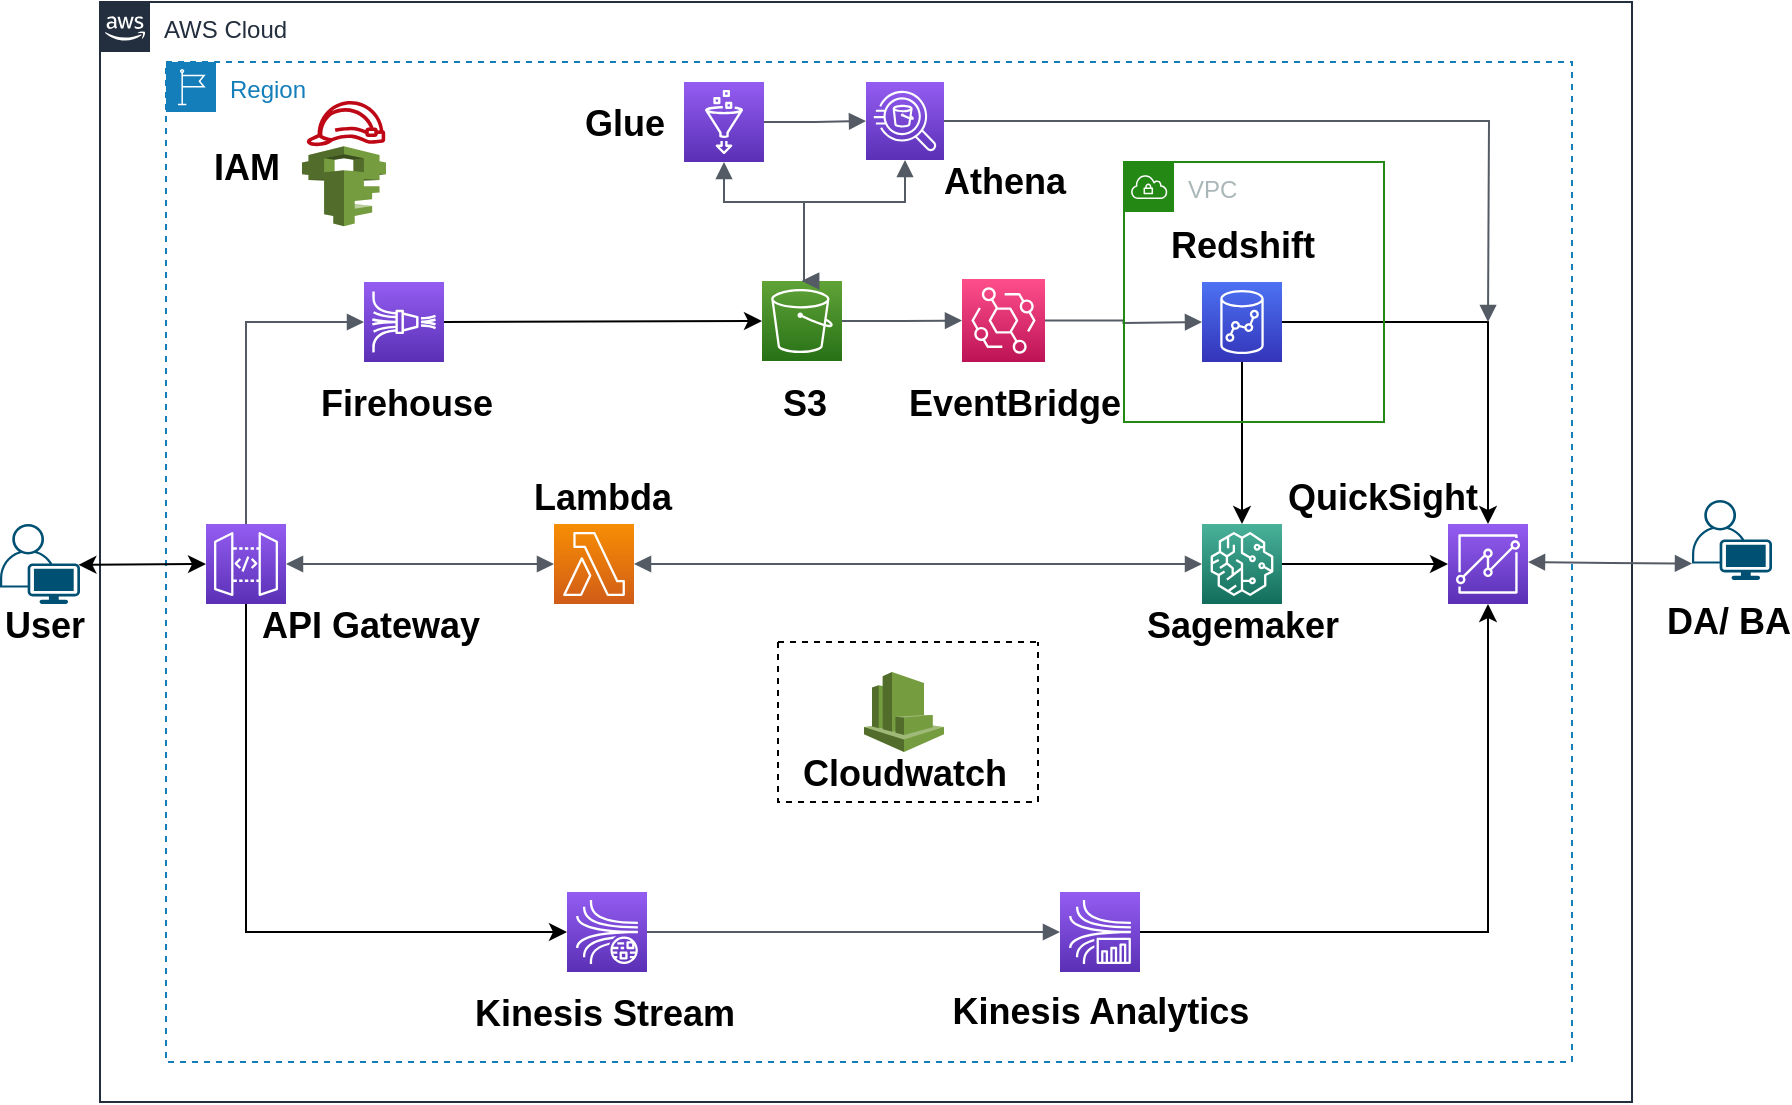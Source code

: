 <mxfile version="16.6.6" type="github">
  <diagram id="dGK5xZqpM7XCNRweWZIY" name="Page-1">
    <mxGraphModel dx="1278" dy="547" grid="1" gridSize="10" guides="1" tooltips="1" connect="1" arrows="1" fold="1" page="1" pageScale="1" pageWidth="850" pageHeight="1100" math="0" shadow="0">
      <root>
        <mxCell id="0" />
        <mxCell id="1" parent="0" />
        <mxCell id="s2iLsqbhEoJUC6y4_RUH-1" value="AWS Cloud" style="points=[[0,0],[0.25,0],[0.5,0],[0.75,0],[1,0],[1,0.25],[1,0.5],[1,0.75],[1,1],[0.75,1],[0.5,1],[0.25,1],[0,1],[0,0.75],[0,0.5],[0,0.25]];outlineConnect=0;gradientColor=none;html=1;whiteSpace=wrap;fontSize=12;fontStyle=0;container=1;pointerEvents=0;collapsible=0;recursiveResize=0;shape=mxgraph.aws4.group;grIcon=mxgraph.aws4.group_aws_cloud_alt;strokeColor=#232F3E;fillColor=none;verticalAlign=top;align=left;spacingLeft=30;fontColor=#232F3E;dashed=0;" parent="1" vertex="1">
          <mxGeometry x="68" y="220" width="766" height="550" as="geometry" />
        </mxCell>
        <mxCell id="s2iLsqbhEoJUC6y4_RUH-2" value="Region" style="points=[[0,0],[0.25,0],[0.5,0],[0.75,0],[1,0],[1,0.25],[1,0.5],[1,0.75],[1,1],[0.75,1],[0.5,1],[0.25,1],[0,1],[0,0.75],[0,0.5],[0,0.25]];outlineConnect=0;gradientColor=none;html=1;whiteSpace=wrap;fontSize=12;fontStyle=0;container=1;pointerEvents=0;collapsible=0;recursiveResize=0;shape=mxgraph.aws4.group;grIcon=mxgraph.aws4.group_region;strokeColor=#147EBA;fillColor=none;verticalAlign=top;align=left;spacingLeft=30;fontColor=#147EBA;dashed=1;" parent="1" vertex="1">
          <mxGeometry x="101" y="250" width="703" height="500" as="geometry" />
        </mxCell>
        <mxCell id="s2iLsqbhEoJUC6y4_RUH-9" value="" style="sketch=0;points=[[0,0,0],[0.25,0,0],[0.5,0,0],[0.75,0,0],[1,0,0],[0,1,0],[0.25,1,0],[0.5,1,0],[0.75,1,0],[1,1,0],[0,0.25,0],[0,0.5,0],[0,0.75,0],[1,0.25,0],[1,0.5,0],[1,0.75,0]];outlineConnect=0;fontColor=#232F3E;gradientColor=#945DF2;gradientDirection=north;fillColor=#5A30B5;strokeColor=#ffffff;dashed=0;verticalLabelPosition=bottom;verticalAlign=top;align=center;html=1;fontSize=12;fontStyle=0;aspect=fixed;shape=mxgraph.aws4.resourceIcon;resIcon=mxgraph.aws4.kinesis_data_firehose;" parent="s2iLsqbhEoJUC6y4_RUH-2" vertex="1">
          <mxGeometry x="99" y="110" width="40" height="40" as="geometry" />
        </mxCell>
        <mxCell id="s2iLsqbhEoJUC6y4_RUH-8" value="" style="sketch=0;points=[[0,0,0],[0.25,0,0],[0.5,0,0],[0.75,0,0],[1,0,0],[0,1,0],[0.25,1,0],[0.5,1,0],[0.75,1,0],[1,1,0],[0,0.25,0],[0,0.5,0],[0,0.75,0],[1,0.25,0],[1,0.5,0],[1,0.75,0]];outlineConnect=0;fontColor=#232F3E;gradientColor=#945DF2;gradientDirection=north;fillColor=#5A30B5;strokeColor=#ffffff;dashed=0;verticalLabelPosition=bottom;verticalAlign=top;align=center;html=1;fontSize=12;fontStyle=0;aspect=fixed;shape=mxgraph.aws4.resourceIcon;resIcon=mxgraph.aws4.kinesis_data_streams;" parent="s2iLsqbhEoJUC6y4_RUH-2" vertex="1">
          <mxGeometry x="200.5" y="415" width="40" height="40" as="geometry" />
        </mxCell>
        <mxCell id="s2iLsqbhEoJUC6y4_RUH-11" value="" style="sketch=0;points=[[0,0,0],[0.25,0,0],[0.5,0,0],[0.75,0,0],[1,0,0],[0,1,0],[0.25,1,0],[0.5,1,0],[0.75,1,0],[1,1,0],[0,0.25,0],[0,0.5,0],[0,0.75,0],[1,0.25,0],[1,0.5,0],[1,0.75,0]];outlineConnect=0;fontColor=#232F3E;gradientColor=#945DF2;gradientDirection=north;fillColor=#5A30B5;strokeColor=#ffffff;dashed=0;verticalLabelPosition=bottom;verticalAlign=top;align=center;html=1;fontSize=12;fontStyle=0;aspect=fixed;shape=mxgraph.aws4.resourceIcon;resIcon=mxgraph.aws4.api_gateway;" parent="s2iLsqbhEoJUC6y4_RUH-2" vertex="1">
          <mxGeometry x="20" y="231" width="40" height="40" as="geometry" />
        </mxCell>
        <mxCell id="s2iLsqbhEoJUC6y4_RUH-15" value="" style="sketch=0;points=[[0,0,0],[0.25,0,0],[0.5,0,0],[0.75,0,0],[1,0,0],[0,1,0],[0.25,1,0],[0.5,1,0],[0.75,1,0],[1,1,0],[0,0.25,0],[0,0.5,0],[0,0.75,0],[1,0.25,0],[1,0.5,0],[1,0.75,0]];outlineConnect=0;fontColor=#232F3E;gradientColor=#945DF2;gradientDirection=north;fillColor=#5A30B5;strokeColor=#ffffff;dashed=0;verticalLabelPosition=bottom;verticalAlign=top;align=center;html=1;fontSize=12;fontStyle=0;aspect=fixed;shape=mxgraph.aws4.resourceIcon;resIcon=mxgraph.aws4.glue;" parent="s2iLsqbhEoJUC6y4_RUH-2" vertex="1">
          <mxGeometry x="259" y="10" width="40" height="40" as="geometry" />
        </mxCell>
        <mxCell id="s2iLsqbhEoJUC6y4_RUH-16" value="" style="sketch=0;points=[[0,0,0],[0.25,0,0],[0.5,0,0],[0.75,0,0],[1,0,0],[0,1,0],[0.25,1,0],[0.5,1,0],[0.75,1,0],[1,1,0],[0,0.25,0],[0,0.5,0],[0,0.75,0],[1,0.25,0],[1,0.5,0],[1,0.75,0]];outlineConnect=0;fontColor=#232F3E;gradientColor=#945DF2;gradientDirection=north;fillColor=#5A30B5;strokeColor=#ffffff;dashed=0;verticalLabelPosition=bottom;verticalAlign=top;align=center;html=1;fontSize=12;fontStyle=0;aspect=fixed;shape=mxgraph.aws4.resourceIcon;resIcon=mxgraph.aws4.athena;" parent="s2iLsqbhEoJUC6y4_RUH-2" vertex="1">
          <mxGeometry x="350" y="10" width="39" height="39" as="geometry" />
        </mxCell>
        <mxCell id="HMBIdSZYqoNYSO5b0g_p-14" value="" style="edgeStyle=orthogonalEdgeStyle;rounded=0;orthogonalLoop=1;jettySize=auto;html=1;entryX=0.5;entryY=0;entryDx=0;entryDy=0;entryPerimeter=0;" parent="s2iLsqbhEoJUC6y4_RUH-2" source="s2iLsqbhEoJUC6y4_RUH-18" target="s2iLsqbhEoJUC6y4_RUH-20" edge="1">
          <mxGeometry relative="1" as="geometry" />
        </mxCell>
        <mxCell id="s2iLsqbhEoJUC6y4_RUH-18" value="" style="sketch=0;points=[[0,0,0],[0.25,0,0],[0.5,0,0],[0.75,0,0],[1,0,0],[0,1,0],[0.25,1,0],[0.5,1,0],[0.75,1,0],[1,1,0],[0,0.25,0],[0,0.5,0],[0,0.75,0],[1,0.25,0],[1,0.5,0],[1,0.75,0]];outlineConnect=0;fontColor=#232F3E;gradientColor=#4D72F3;gradientDirection=north;fillColor=#3334B9;strokeColor=#ffffff;dashed=0;verticalLabelPosition=bottom;verticalAlign=top;align=center;html=1;fontSize=12;fontStyle=0;aspect=fixed;shape=mxgraph.aws4.resourceIcon;resIcon=mxgraph.aws4.redshift;" parent="s2iLsqbhEoJUC6y4_RUH-2" vertex="1">
          <mxGeometry x="518" y="110" width="40" height="40" as="geometry" />
        </mxCell>
        <mxCell id="s2iLsqbhEoJUC6y4_RUH-19" value="" style="sketch=0;points=[[0,0,0],[0.25,0,0],[0.5,0,0],[0.75,0,0],[1,0,0],[0,1,0],[0.25,1,0],[0.5,1,0],[0.75,1,0],[1,1,0],[0,0.25,0],[0,0.5,0],[0,0.75,0],[1,0.25,0],[1,0.5,0],[1,0.75,0]];outlineConnect=0;fontColor=#232F3E;gradientColor=#60A337;gradientDirection=north;fillColor=#277116;strokeColor=#ffffff;dashed=0;verticalLabelPosition=bottom;verticalAlign=top;align=center;html=1;fontSize=12;fontStyle=0;aspect=fixed;shape=mxgraph.aws4.resourceIcon;resIcon=mxgraph.aws4.s3;" parent="s2iLsqbhEoJUC6y4_RUH-2" vertex="1">
          <mxGeometry x="298" y="109.5" width="40" height="40" as="geometry" />
        </mxCell>
        <mxCell id="HMBIdSZYqoNYSO5b0g_p-13" value="" style="edgeStyle=orthogonalEdgeStyle;rounded=0;orthogonalLoop=1;jettySize=auto;html=1;" parent="s2iLsqbhEoJUC6y4_RUH-2" source="s2iLsqbhEoJUC6y4_RUH-20" target="s2iLsqbhEoJUC6y4_RUH-21" edge="1">
          <mxGeometry relative="1" as="geometry" />
        </mxCell>
        <mxCell id="s2iLsqbhEoJUC6y4_RUH-21" value="" style="sketch=0;points=[[0,0,0],[0.25,0,0],[0.5,0,0],[0.75,0,0],[1,0,0],[0,1,0],[0.25,1,0],[0.5,1,0],[0.75,1,0],[1,1,0],[0,0.25,0],[0,0.5,0],[0,0.75,0],[1,0.25,0],[1,0.5,0],[1,0.75,0]];outlineConnect=0;fontColor=#232F3E;gradientColor=#945DF2;gradientDirection=north;fillColor=#5A30B5;strokeColor=#ffffff;dashed=0;verticalLabelPosition=bottom;verticalAlign=top;align=center;html=1;fontSize=12;fontStyle=0;aspect=fixed;shape=mxgraph.aws4.resourceIcon;resIcon=mxgraph.aws4.quicksight;" parent="s2iLsqbhEoJUC6y4_RUH-2" vertex="1">
          <mxGeometry x="641" y="231" width="40" height="40" as="geometry" />
        </mxCell>
        <mxCell id="s2iLsqbhEoJUC6y4_RUH-30" value="" style="sketch=0;points=[[0,0,0],[0.25,0,0],[0.5,0,0],[0.75,0,0],[1,0,0],[0,1,0],[0.25,1,0],[0.5,1,0],[0.75,1,0],[1,1,0],[0,0.25,0],[0,0.5,0],[0,0.75,0],[1,0.25,0],[1,0.5,0],[1,0.75,0]];outlineConnect=0;fontColor=#232F3E;gradientColor=#945DF2;gradientDirection=north;fillColor=#5A30B5;strokeColor=#ffffff;dashed=0;verticalLabelPosition=bottom;verticalAlign=top;align=center;html=1;fontSize=12;fontStyle=0;aspect=fixed;shape=mxgraph.aws4.resourceIcon;resIcon=mxgraph.aws4.kinesis_data_analytics;" parent="s2iLsqbhEoJUC6y4_RUH-2" vertex="1">
          <mxGeometry x="447" y="415" width="40" height="40" as="geometry" />
        </mxCell>
        <mxCell id="s2iLsqbhEoJUC6y4_RUH-31" value="" style="sketch=0;points=[[0,0,0],[0.25,0,0],[0.5,0,0],[0.75,0,0],[1,0,0],[0,1,0],[0.25,1,0],[0.5,1,0],[0.75,1,0],[1,1,0],[0,0.25,0],[0,0.5,0],[0,0.75,0],[1,0.25,0],[1,0.5,0],[1,0.75,0]];outlineConnect=0;fontColor=#232F3E;gradientColor=#FF4F8B;gradientDirection=north;fillColor=#BC1356;strokeColor=#ffffff;dashed=0;verticalLabelPosition=bottom;verticalAlign=top;align=center;html=1;fontSize=12;fontStyle=0;aspect=fixed;shape=mxgraph.aws4.resourceIcon;resIcon=mxgraph.aws4.eventbridge;" parent="s2iLsqbhEoJUC6y4_RUH-2" vertex="1">
          <mxGeometry x="398" y="108.5" width="41.5" height="41.5" as="geometry" />
        </mxCell>
        <mxCell id="9eLovBIwxHbZl7EOSkrw-1" value="" style="edgeStyle=orthogonalEdgeStyle;html=1;endArrow=block;elbow=vertical;startArrow=none;endFill=1;strokeColor=#545B64;rounded=0;entryX=0;entryY=0.5;entryDx=0;entryDy=0;entryPerimeter=0;exitX=0.5;exitY=0;exitDx=0;exitDy=0;exitPerimeter=0;" parent="s2iLsqbhEoJUC6y4_RUH-2" source="s2iLsqbhEoJUC6y4_RUH-11" target="s2iLsqbhEoJUC6y4_RUH-9" edge="1">
          <mxGeometry width="100" relative="1" as="geometry">
            <mxPoint x="-60" y="-120" as="sourcePoint" />
            <mxPoint x="140" y="380" as="targetPoint" />
          </mxGeometry>
        </mxCell>
        <mxCell id="9eLovBIwxHbZl7EOSkrw-6" value="" style="edgeStyle=orthogonalEdgeStyle;html=1;endArrow=block;elbow=vertical;startArrow=none;endFill=1;strokeColor=#545B64;rounded=0;exitX=1;exitY=0.5;exitDx=0;exitDy=0;exitPerimeter=0;" parent="s2iLsqbhEoJUC6y4_RUH-2" source="s2iLsqbhEoJUC6y4_RUH-31" edge="1">
          <mxGeometry width="100" relative="1" as="geometry">
            <mxPoint x="478" y="130" as="sourcePoint" />
            <mxPoint x="518" y="130" as="targetPoint" />
          </mxGeometry>
        </mxCell>
        <mxCell id="9eLovBIwxHbZl7EOSkrw-12" value="" style="edgeStyle=orthogonalEdgeStyle;html=1;endArrow=block;elbow=vertical;startArrow=none;endFill=1;strokeColor=#545B64;rounded=0;exitX=1;exitY=0.5;exitDx=0;exitDy=0;exitPerimeter=0;entryX=0;entryY=0.5;entryDx=0;entryDy=0;entryPerimeter=0;" parent="s2iLsqbhEoJUC6y4_RUH-2" source="s2iLsqbhEoJUC6y4_RUH-8" target="s2iLsqbhEoJUC6y4_RUH-30" edge="1">
          <mxGeometry width="100" relative="1" as="geometry">
            <mxPoint x="319" y="435" as="sourcePoint" />
            <mxPoint x="359" y="435" as="targetPoint" />
          </mxGeometry>
        </mxCell>
        <mxCell id="9eLovBIwxHbZl7EOSkrw-20" value="&lt;font style=&quot;font-size: 18px&quot;&gt;Glue&lt;/font&gt;" style="text;strokeColor=none;fillColor=none;html=1;fontSize=20;fontStyle=1;verticalAlign=middle;align=center;" parent="s2iLsqbhEoJUC6y4_RUH-2" vertex="1">
          <mxGeometry x="179" y="19.5" width="100" height="20" as="geometry" />
        </mxCell>
        <mxCell id="fpjOU6GNy4gnwpdHoLkg-1" value="" style="edgeStyle=orthogonalEdgeStyle;html=1;endArrow=block;elbow=vertical;startArrow=none;endFill=1;strokeColor=#545B64;rounded=0;entryX=0;entryY=0.5;entryDx=0;entryDy=0;entryPerimeter=0;exitX=1;exitY=0.5;exitDx=0;exitDy=0;exitPerimeter=0;" parent="s2iLsqbhEoJUC6y4_RUH-2" source="s2iLsqbhEoJUC6y4_RUH-15" target="s2iLsqbhEoJUC6y4_RUH-16" edge="1">
          <mxGeometry width="100" relative="1" as="geometry">
            <mxPoint x="339" y="30" as="sourcePoint" />
            <mxPoint x="379" y="29.5" as="targetPoint" />
          </mxGeometry>
        </mxCell>
        <mxCell id="fpjOU6GNy4gnwpdHoLkg-2" value="&lt;font style=&quot;font-size: 18px&quot;&gt;Athena&lt;/font&gt;" style="text;strokeColor=none;fillColor=none;html=1;fontSize=20;fontStyle=1;verticalAlign=middle;align=center;" parent="s2iLsqbhEoJUC6y4_RUH-2" vertex="1">
          <mxGeometry x="368.75" y="49" width="100" height="20" as="geometry" />
        </mxCell>
        <mxCell id="fpjOU6GNy4gnwpdHoLkg-4" value="&lt;font style=&quot;font-size: 18px&quot;&gt;Redshift&lt;/font&gt;" style="text;strokeColor=none;fillColor=none;html=1;fontSize=20;fontStyle=1;verticalAlign=middle;align=center;" parent="s2iLsqbhEoJUC6y4_RUH-2" vertex="1">
          <mxGeometry x="488" y="81" width="100" height="20" as="geometry" />
        </mxCell>
        <mxCell id="fpjOU6GNy4gnwpdHoLkg-6" value="" style="edgeStyle=orthogonalEdgeStyle;html=1;endArrow=block;elbow=vertical;startArrow=none;endFill=1;strokeColor=#545B64;rounded=0;exitX=1;exitY=0.5;exitDx=0;exitDy=0;exitPerimeter=0;entryX=0;entryY=0.5;entryDx=0;entryDy=0;entryPerimeter=0;" parent="s2iLsqbhEoJUC6y4_RUH-2" source="s2iLsqbhEoJUC6y4_RUH-19" target="s2iLsqbhEoJUC6y4_RUH-31" edge="1">
          <mxGeometry width="100" relative="1" as="geometry">
            <mxPoint x="247" y="140" as="sourcePoint" />
            <mxPoint x="287" y="140" as="targetPoint" />
          </mxGeometry>
        </mxCell>
        <mxCell id="fpjOU6GNy4gnwpdHoLkg-7" value="" style="edgeStyle=orthogonalEdgeStyle;html=1;endArrow=block;elbow=vertical;startArrow=block;startFill=1;endFill=1;strokeColor=#545B64;rounded=0;exitX=0.5;exitY=1;exitDx=0;exitDy=0;exitPerimeter=0;entryX=0.5;entryY=0;entryDx=0;entryDy=0;entryPerimeter=0;" parent="s2iLsqbhEoJUC6y4_RUH-2" source="s2iLsqbhEoJUC6y4_RUH-15" target="s2iLsqbhEoJUC6y4_RUH-19" edge="1">
          <mxGeometry width="100" relative="1" as="geometry">
            <mxPoint x="279" y="70" as="sourcePoint" />
            <mxPoint x="379" y="70" as="targetPoint" />
            <Array as="points">
              <mxPoint x="279" y="70" />
              <mxPoint x="319" y="70" />
            </Array>
          </mxGeometry>
        </mxCell>
        <mxCell id="fpjOU6GNy4gnwpdHoLkg-8" value="" style="edgeStyle=orthogonalEdgeStyle;html=1;endArrow=block;elbow=vertical;startArrow=block;startFill=1;endFill=1;strokeColor=#545B64;rounded=0;exitX=0.5;exitY=1;exitDx=0;exitDy=0;exitPerimeter=0;entryX=0.5;entryY=0;entryDx=0;entryDy=0;entryPerimeter=0;" parent="s2iLsqbhEoJUC6y4_RUH-2" source="s2iLsqbhEoJUC6y4_RUH-16" target="s2iLsqbhEoJUC6y4_RUH-19" edge="1">
          <mxGeometry width="100" relative="1" as="geometry">
            <mxPoint x="369" y="70" as="sourcePoint" />
            <mxPoint x="469" y="70" as="targetPoint" />
            <Array as="points">
              <mxPoint x="370" y="70" />
              <mxPoint x="319" y="70" />
            </Array>
          </mxGeometry>
        </mxCell>
        <mxCell id="fpjOU6GNy4gnwpdHoLkg-9" value="&lt;font style=&quot;font-size: 18px&quot;&gt;EventBridge&lt;/font&gt;" style="text;strokeColor=none;fillColor=none;html=1;fontSize=20;fontStyle=1;verticalAlign=middle;align=center;" parent="s2iLsqbhEoJUC6y4_RUH-2" vertex="1">
          <mxGeometry x="374" y="160" width="100" height="20" as="geometry" />
        </mxCell>
        <mxCell id="HMBIdSZYqoNYSO5b0g_p-6" value="&lt;font style=&quot;font-size: 18px&quot;&gt;Firehouse&lt;/font&gt;" style="text;strokeColor=none;fillColor=none;html=1;fontSize=20;fontStyle=1;verticalAlign=middle;align=center;" parent="s2iLsqbhEoJUC6y4_RUH-2" vertex="1">
          <mxGeometry x="70" y="160" width="99" height="20" as="geometry" />
        </mxCell>
        <mxCell id="HMBIdSZYqoNYSO5b0g_p-7" value="&lt;font style=&quot;font-size: 18px&quot;&gt;S3&lt;/font&gt;" style="text;strokeColor=none;fillColor=none;html=1;fontSize=20;fontStyle=1;verticalAlign=middle;align=center;" parent="s2iLsqbhEoJUC6y4_RUH-2" vertex="1">
          <mxGeometry x="269" y="160" width="100" height="20" as="geometry" />
        </mxCell>
        <mxCell id="HMBIdSZYqoNYSO5b0g_p-9" value="&lt;font style=&quot;font-size: 18px&quot;&gt;Kinesis Stream&lt;/font&gt;" style="text;strokeColor=none;fillColor=none;html=1;fontSize=20;fontStyle=1;verticalAlign=middle;align=center;" parent="s2iLsqbhEoJUC6y4_RUH-2" vertex="1">
          <mxGeometry x="169" y="465" width="100" height="20" as="geometry" />
        </mxCell>
        <mxCell id="HMBIdSZYqoNYSO5b0g_p-10" value="&lt;font style=&quot;font-size: 18px&quot;&gt;Kinesis Analytics&lt;/font&gt;" style="text;strokeColor=none;fillColor=none;html=1;fontSize=20;fontStyle=1;verticalAlign=middle;align=center;" parent="s2iLsqbhEoJUC6y4_RUH-2" vertex="1">
          <mxGeometry x="417" y="464" width="100" height="20" as="geometry" />
        </mxCell>
        <mxCell id="HMBIdSZYqoNYSO5b0g_p-11" value="&lt;font style=&quot;font-size: 18px&quot;&gt;API Gateway&lt;/font&gt;" style="text;strokeColor=none;fillColor=none;html=1;fontSize=20;fontStyle=1;verticalAlign=middle;align=center;" parent="s2iLsqbhEoJUC6y4_RUH-2" vertex="1">
          <mxGeometry x="52" y="271" width="100" height="20" as="geometry" />
        </mxCell>
        <mxCell id="s2iLsqbhEoJUC6y4_RUH-20" value="" style="sketch=0;points=[[0,0,0],[0.25,0,0],[0.5,0,0],[0.75,0,0],[1,0,0],[0,1,0],[0.25,1,0],[0.5,1,0],[0.75,1,0],[1,1,0],[0,0.25,0],[0,0.5,0],[0,0.75,0],[1,0.25,0],[1,0.5,0],[1,0.75,0]];outlineConnect=0;fontColor=#232F3E;gradientColor=#4AB29A;gradientDirection=north;fillColor=#116D5B;strokeColor=#ffffff;dashed=0;verticalLabelPosition=bottom;verticalAlign=top;align=center;html=1;fontSize=12;fontStyle=0;aspect=fixed;shape=mxgraph.aws4.resourceIcon;resIcon=mxgraph.aws4.sagemaker;" parent="s2iLsqbhEoJUC6y4_RUH-2" vertex="1">
          <mxGeometry x="518" y="231" width="40" height="40" as="geometry" />
        </mxCell>
        <mxCell id="HMBIdSZYqoNYSO5b0g_p-26" value="" style="endArrow=classic;html=1;rounded=0;entryX=0.5;entryY=1;entryDx=0;entryDy=0;entryPerimeter=0;exitX=1;exitY=0.5;exitDx=0;exitDy=0;exitPerimeter=0;" parent="s2iLsqbhEoJUC6y4_RUH-2" source="s2iLsqbhEoJUC6y4_RUH-30" target="s2iLsqbhEoJUC6y4_RUH-21" edge="1">
          <mxGeometry width="50" height="50" relative="1" as="geometry">
            <mxPoint x="340" y="330" as="sourcePoint" />
            <mxPoint x="390" y="280" as="targetPoint" />
            <Array as="points">
              <mxPoint x="661" y="435" />
            </Array>
          </mxGeometry>
        </mxCell>
        <mxCell id="HMBIdSZYqoNYSO5b0g_p-30" value="" style="endArrow=classic;html=1;rounded=0;entryX=0;entryY=0.5;entryDx=0;entryDy=0;entryPerimeter=0;exitX=0.5;exitY=1;exitDx=0;exitDy=0;exitPerimeter=0;" parent="s2iLsqbhEoJUC6y4_RUH-2" source="s2iLsqbhEoJUC6y4_RUH-11" target="s2iLsqbhEoJUC6y4_RUH-8" edge="1">
          <mxGeometry width="50" height="50" relative="1" as="geometry">
            <mxPoint x="340" y="330" as="sourcePoint" />
            <mxPoint x="390" y="280" as="targetPoint" />
            <Array as="points">
              <mxPoint x="40" y="435" />
            </Array>
          </mxGeometry>
        </mxCell>
        <mxCell id="HMBIdSZYqoNYSO5b0g_p-15" value="&lt;font style=&quot;font-size: 18px&quot;&gt;Cloudwatch&lt;/font&gt;" style="text;strokeColor=none;fillColor=none;html=1;fontSize=20;fontStyle=1;verticalAlign=middle;align=center;" parent="s2iLsqbhEoJUC6y4_RUH-2" vertex="1">
          <mxGeometry x="319" y="345" width="100" height="20" as="geometry" />
        </mxCell>
        <mxCell id="HMBIdSZYqoNYSO5b0g_p-18" value="" style="swimlane;startSize=0;dashed=1;" parent="s2iLsqbhEoJUC6y4_RUH-2" vertex="1">
          <mxGeometry x="306" y="290" width="130" height="80" as="geometry">
            <mxRectangle x="220" y="290" width="50" height="40" as="alternateBounds" />
          </mxGeometry>
        </mxCell>
        <mxCell id="s2iLsqbhEoJUC6y4_RUH-33" value="" style="outlineConnect=0;dashed=0;verticalLabelPosition=bottom;verticalAlign=top;align=center;html=1;shape=mxgraph.aws3.cloudwatch;fillColor=#759C3E;gradientColor=none;" parent="HMBIdSZYqoNYSO5b0g_p-18" vertex="1">
          <mxGeometry x="43" y="15" width="40" height="40" as="geometry" />
        </mxCell>
        <mxCell id="HMBIdSZYqoNYSO5b0g_p-32" value="" style="endArrow=classic;html=1;rounded=0;entryX=0.5;entryY=0;entryDx=0;entryDy=0;entryPerimeter=0;exitX=1;exitY=0.5;exitDx=0;exitDy=0;exitPerimeter=0;" parent="s2iLsqbhEoJUC6y4_RUH-2" source="s2iLsqbhEoJUC6y4_RUH-18" target="s2iLsqbhEoJUC6y4_RUH-21" edge="1">
          <mxGeometry width="50" height="50" relative="1" as="geometry">
            <mxPoint x="290" y="330" as="sourcePoint" />
            <mxPoint x="340" y="280" as="targetPoint" />
            <Array as="points">
              <mxPoint x="661" y="130" />
            </Array>
          </mxGeometry>
        </mxCell>
        <mxCell id="HMBIdSZYqoNYSO5b0g_p-33" value="" style="endArrow=classic;html=1;rounded=0;exitX=1;exitY=0.5;exitDx=0;exitDy=0;exitPerimeter=0;entryX=0;entryY=0.5;entryDx=0;entryDy=0;entryPerimeter=0;" parent="s2iLsqbhEoJUC6y4_RUH-2" source="s2iLsqbhEoJUC6y4_RUH-9" target="s2iLsqbhEoJUC6y4_RUH-19" edge="1">
          <mxGeometry width="50" height="50" relative="1" as="geometry">
            <mxPoint x="290" y="220" as="sourcePoint" />
            <mxPoint x="340" y="170" as="targetPoint" />
          </mxGeometry>
        </mxCell>
        <mxCell id="HMBIdSZYqoNYSO5b0g_p-34" value="&lt;font style=&quot;font-size: 18px&quot;&gt;Sagemaker&lt;/font&gt;" style="text;strokeColor=none;fillColor=none;html=1;fontSize=20;fontStyle=1;verticalAlign=middle;align=center;" parent="s2iLsqbhEoJUC6y4_RUH-2" vertex="1">
          <mxGeometry x="488" y="271" width="100" height="20" as="geometry" />
        </mxCell>
        <mxCell id="HMBIdSZYqoNYSO5b0g_p-35" value="&lt;font style=&quot;font-size: 18px&quot;&gt;QuickSight&lt;/font&gt;" style="text;strokeColor=none;fillColor=none;html=1;fontSize=20;fontStyle=1;verticalAlign=middle;align=center;" parent="s2iLsqbhEoJUC6y4_RUH-2" vertex="1">
          <mxGeometry x="558" y="207" width="100" height="20" as="geometry" />
        </mxCell>
        <mxCell id="jgbXGi7hfd4va_pr6LZk-4" value="" style="sketch=0;points=[[0,0,0],[0.25,0,0],[0.5,0,0],[0.75,0,0],[1,0,0],[0,1,0],[0.25,1,0],[0.5,1,0],[0.75,1,0],[1,1,0],[0,0.25,0],[0,0.5,0],[0,0.75,0],[1,0.25,0],[1,0.5,0],[1,0.75,0]];outlineConnect=0;fontColor=#232F3E;gradientColor=#F78E04;gradientDirection=north;fillColor=#D05C17;strokeColor=#ffffff;dashed=0;verticalLabelPosition=bottom;verticalAlign=top;align=center;html=1;fontSize=12;fontStyle=0;aspect=fixed;shape=mxgraph.aws4.resourceIcon;resIcon=mxgraph.aws4.lambda;" parent="s2iLsqbhEoJUC6y4_RUH-2" vertex="1">
          <mxGeometry x="194" y="231" width="40" height="40" as="geometry" />
        </mxCell>
        <mxCell id="jgbXGi7hfd4va_pr6LZk-7" value="" style="edgeStyle=orthogonalEdgeStyle;html=1;endArrow=block;elbow=vertical;startArrow=block;startFill=1;endFill=1;strokeColor=#545B64;rounded=0;exitX=1;exitY=0.5;exitDx=0;exitDy=0;exitPerimeter=0;entryX=0;entryY=0.5;entryDx=0;entryDy=0;entryPerimeter=0;" parent="s2iLsqbhEoJUC6y4_RUH-2" source="jgbXGi7hfd4va_pr6LZk-4" target="s2iLsqbhEoJUC6y4_RUH-20" edge="1">
          <mxGeometry width="100" relative="1" as="geometry">
            <mxPoint x="300" y="260" as="sourcePoint" />
            <mxPoint x="400" y="260" as="targetPoint" />
          </mxGeometry>
        </mxCell>
        <mxCell id="jgbXGi7hfd4va_pr6LZk-11" value="" style="edgeStyle=orthogonalEdgeStyle;html=1;endArrow=block;elbow=vertical;startArrow=block;startFill=1;endFill=1;strokeColor=#545B64;rounded=0;exitX=1;exitY=0.5;exitDx=0;exitDy=0;exitPerimeter=0;entryX=0;entryY=0.5;entryDx=0;entryDy=0;entryPerimeter=0;" parent="s2iLsqbhEoJUC6y4_RUH-2" source="s2iLsqbhEoJUC6y4_RUH-11" target="jgbXGi7hfd4va_pr6LZk-4" edge="1">
          <mxGeometry width="100" relative="1" as="geometry">
            <mxPoint x="80" y="250" as="sourcePoint" />
            <mxPoint x="180" y="250" as="targetPoint" />
          </mxGeometry>
        </mxCell>
        <mxCell id="jgbXGi7hfd4va_pr6LZk-12" value="&lt;font style=&quot;font-size: 18px&quot;&gt;Lambda&lt;/font&gt;" style="text;strokeColor=none;fillColor=none;html=1;fontSize=20;fontStyle=1;verticalAlign=middle;align=center;" parent="s2iLsqbhEoJUC6y4_RUH-2" vertex="1">
          <mxGeometry x="168.5" y="207" width="99" height="20" as="geometry" />
        </mxCell>
        <mxCell id="jgbXGi7hfd4va_pr6LZk-15" value="" style="edgeStyle=orthogonalEdgeStyle;html=1;endArrow=block;elbow=vertical;startArrow=block;startFill=1;endFill=1;strokeColor=#545B64;rounded=0;fontFamily=Helvetica;fontSize=24;fontColor=default;entryX=0;entryY=0.795;entryDx=0;entryDy=0;entryPerimeter=0;" parent="s2iLsqbhEoJUC6y4_RUH-2" target="jgbXGi7hfd4va_pr6LZk-13" edge="1">
          <mxGeometry width="100" relative="1" as="geometry">
            <mxPoint x="681" y="250" as="sourcePoint" />
            <mxPoint x="781" y="250" as="targetPoint" />
          </mxGeometry>
        </mxCell>
        <mxCell id="jgbXGi7hfd4va_pr6LZk-19" value="" style="edgeStyle=orthogonalEdgeStyle;html=1;endArrow=block;elbow=vertical;startArrow=none;endFill=1;strokeColor=#545B64;rounded=0;fontFamily=Helvetica;fontSize=24;fontColor=default;exitX=1;exitY=0.5;exitDx=0;exitDy=0;exitPerimeter=0;" parent="s2iLsqbhEoJUC6y4_RUH-2" source="s2iLsqbhEoJUC6y4_RUH-16" edge="1">
          <mxGeometry width="100" relative="1" as="geometry">
            <mxPoint x="411" y="30" as="sourcePoint" />
            <mxPoint x="661" y="130" as="targetPoint" />
          </mxGeometry>
        </mxCell>
        <mxCell id="J4A1L1jhqGZJg8OWdhgF-1" value="" style="sketch=0;outlineConnect=0;fontColor=#232F3E;gradientColor=none;fillColor=#BF0816;strokeColor=none;dashed=0;verticalLabelPosition=bottom;verticalAlign=top;align=center;html=1;fontSize=12;fontStyle=0;aspect=fixed;pointerEvents=1;shape=mxgraph.aws4.role;" parent="s2iLsqbhEoJUC6y4_RUH-2" vertex="1">
          <mxGeometry x="70" y="19.5" width="40" height="22.57" as="geometry" />
        </mxCell>
        <mxCell id="J4A1L1jhqGZJg8OWdhgF-2" value="" style="outlineConnect=0;dashed=0;verticalLabelPosition=bottom;verticalAlign=top;align=center;html=1;shape=mxgraph.aws3.iam;fillColor=#759C3E;gradientColor=none;" parent="s2iLsqbhEoJUC6y4_RUH-2" vertex="1">
          <mxGeometry x="68" y="42.07" width="42" height="40" as="geometry" />
        </mxCell>
        <mxCell id="J4A1L1jhqGZJg8OWdhgF-5" value="&lt;font style=&quot;font-size: 18px&quot;&gt;IAM&lt;/font&gt;" style="text;strokeColor=none;fillColor=none;html=1;fontSize=20;fontStyle=1;verticalAlign=middle;align=center;" parent="s2iLsqbhEoJUC6y4_RUH-2" vertex="1">
          <mxGeometry x="-10" y="42.07" width="100" height="20" as="geometry" />
        </mxCell>
        <mxCell id="mJ4xt_vjp8dokCmzQx5C-1" value="VPC" style="points=[[0,0],[0.25,0],[0.5,0],[0.75,0],[1,0],[1,0.25],[1,0.5],[1,0.75],[1,1],[0.75,1],[0.5,1],[0.25,1],[0,1],[0,0.75],[0,0.5],[0,0.25]];outlineConnect=0;gradientColor=none;html=1;whiteSpace=wrap;fontSize=12;fontStyle=0;container=1;pointerEvents=0;collapsible=0;recursiveResize=0;shape=mxgraph.aws4.group;grIcon=mxgraph.aws4.group_vpc;strokeColor=#248814;fillColor=none;verticalAlign=top;align=left;spacingLeft=30;fontColor=#AAB7B8;dashed=0;" vertex="1" parent="s2iLsqbhEoJUC6y4_RUH-2">
          <mxGeometry x="479" y="50" width="130" height="130" as="geometry" />
        </mxCell>
        <mxCell id="s2iLsqbhEoJUC6y4_RUH-3" value="" style="points=[[0.35,0,0],[0.98,0.51,0],[1,0.71,0],[0.67,1,0],[0,0.795,0],[0,0.65,0]];verticalLabelPosition=bottom;sketch=0;html=1;verticalAlign=top;aspect=fixed;align=center;pointerEvents=1;shape=mxgraph.cisco19.user;fillColor=#005073;strokeColor=none;" parent="1" vertex="1">
          <mxGeometry x="18" y="481" width="40" height="40" as="geometry" />
        </mxCell>
        <mxCell id="s2iLsqbhEoJUC6y4_RUH-34" value="" style="endArrow=classic;startArrow=classic;html=1;rounded=0;entryX=0;entryY=0.5;entryDx=0;entryDy=0;entryPerimeter=0;exitX=0.98;exitY=0.51;exitDx=0;exitDy=0;exitPerimeter=0;" parent="1" source="s2iLsqbhEoJUC6y4_RUH-3" target="s2iLsqbhEoJUC6y4_RUH-11" edge="1">
          <mxGeometry width="50" height="50" relative="1" as="geometry">
            <mxPoint x="58" y="501" as="sourcePoint" />
            <mxPoint x="468" y="480" as="targetPoint" />
          </mxGeometry>
        </mxCell>
        <mxCell id="jgbXGi7hfd4va_pr6LZk-13" value="" style="points=[[0.35,0,0],[0.98,0.51,0],[1,0.71,0],[0.67,1,0],[0,0.795,0],[0,0.65,0]];verticalLabelPosition=bottom;sketch=0;html=1;verticalAlign=top;aspect=fixed;align=center;pointerEvents=1;shape=mxgraph.cisco19.user;fillColor=#005073;strokeColor=none;" parent="1" vertex="1">
          <mxGeometry x="864" y="469" width="40" height="40" as="geometry" />
        </mxCell>
        <mxCell id="jgbXGi7hfd4va_pr6LZk-16" value="&lt;font style=&quot;font-size: 18px&quot;&gt;User&lt;/font&gt;" style="text;strokeColor=none;fillColor=none;html=1;fontSize=20;fontStyle=1;verticalAlign=middle;align=center;" parent="1" vertex="1">
          <mxGeometry x="20" y="521" width="40" height="20" as="geometry" />
        </mxCell>
        <mxCell id="jgbXGi7hfd4va_pr6LZk-17" value="&lt;font style=&quot;font-size: 18px&quot;&gt;DA/ BA&lt;/font&gt;" style="text;strokeColor=none;fillColor=none;html=1;fontSize=20;fontStyle=1;verticalAlign=middle;align=center;" parent="1" vertex="1">
          <mxGeometry x="857" y="519" width="50" height="20" as="geometry" />
        </mxCell>
      </root>
    </mxGraphModel>
  </diagram>
</mxfile>
